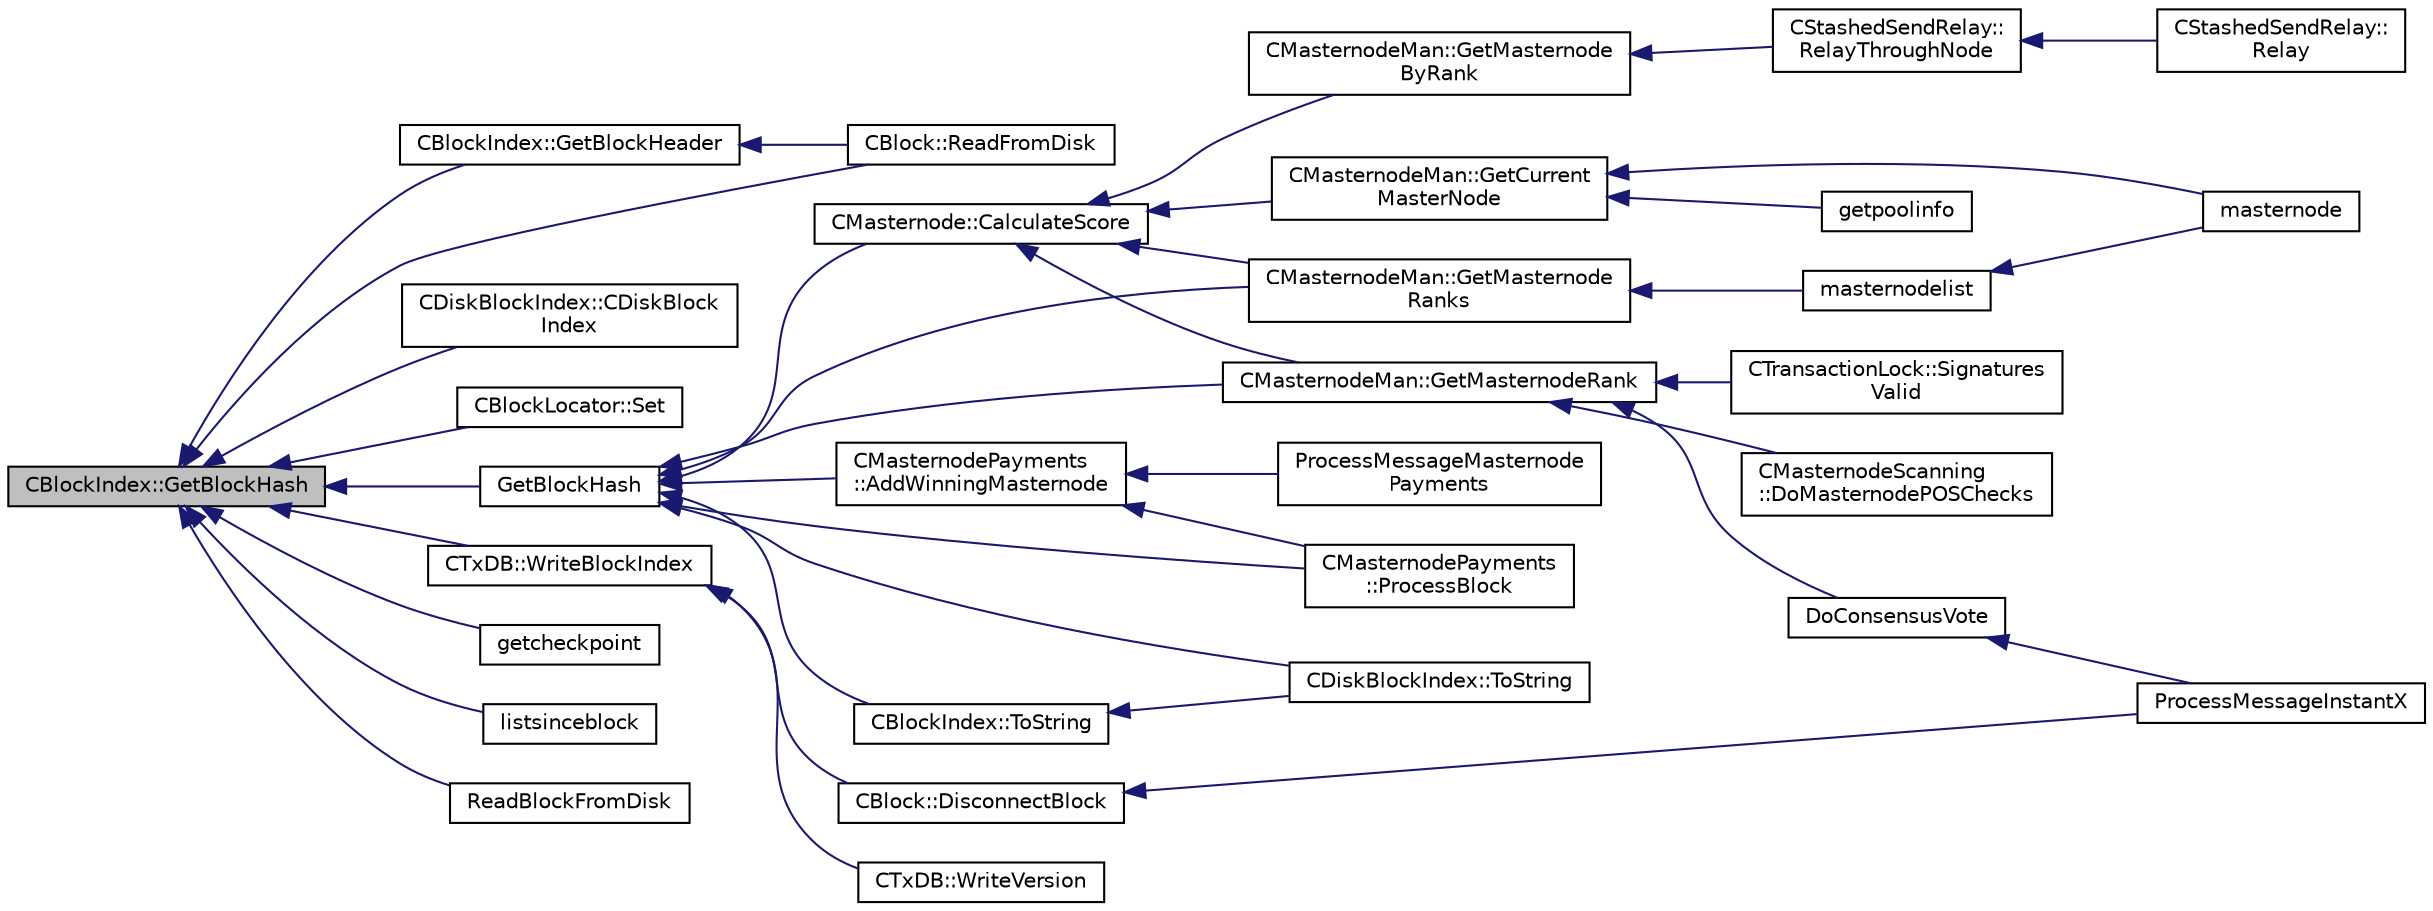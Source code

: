 digraph "CBlockIndex::GetBlockHash"
{
  edge [fontname="Helvetica",fontsize="10",labelfontname="Helvetica",labelfontsize="10"];
  node [fontname="Helvetica",fontsize="10",shape=record];
  rankdir="LR";
  Node10 [label="CBlockIndex::GetBlockHash",height=0.2,width=0.4,color="black", fillcolor="grey75", style="filled", fontcolor="black"];
  Node10 -> Node11 [dir="back",color="midnightblue",fontsize="10",style="solid",fontname="Helvetica"];
  Node11 [label="CBlock::ReadFromDisk",height=0.2,width=0.4,color="black", fillcolor="white", style="filled",URL="$class_c_block.html#ad31bb55c819816d722ebc0980d85cfc7"];
  Node10 -> Node12 [dir="back",color="midnightblue",fontsize="10",style="solid",fontname="Helvetica"];
  Node12 [label="CBlockIndex::GetBlockHeader",height=0.2,width=0.4,color="black", fillcolor="white", style="filled",URL="$class_c_block_index.html#a476a76d3aec550ca8bc0c85450d93246"];
  Node12 -> Node11 [dir="back",color="midnightblue",fontsize="10",style="solid",fontname="Helvetica"];
  Node10 -> Node13 [dir="back",color="midnightblue",fontsize="10",style="solid",fontname="Helvetica"];
  Node13 [label="CDiskBlockIndex::CDiskBlock\lIndex",height=0.2,width=0.4,color="black", fillcolor="white", style="filled",URL="$class_c_disk_block_index.html#a1407006c4526260b57ec2d8b3abc707d"];
  Node10 -> Node14 [dir="back",color="midnightblue",fontsize="10",style="solid",fontname="Helvetica"];
  Node14 [label="CBlockLocator::Set",height=0.2,width=0.4,color="black", fillcolor="white", style="filled",URL="$class_c_block_locator.html#abe0917322a7d29a0e080402694237a7b"];
  Node10 -> Node15 [dir="back",color="midnightblue",fontsize="10",style="solid",fontname="Helvetica"];
  Node15 [label="GetBlockHash",height=0.2,width=0.4,color="black", fillcolor="white", style="filled",URL="$masternode_8h.html#a32f5cbabfc2bd53c2f2daedf122a83cb"];
  Node15 -> Node16 [dir="back",color="midnightblue",fontsize="10",style="solid",fontname="Helvetica"];
  Node16 [label="CBlockIndex::ToString",height=0.2,width=0.4,color="black", fillcolor="white", style="filled",URL="$class_c_block_index.html#a18258e956a4bc77dcccdb0db8f91effe"];
  Node16 -> Node17 [dir="back",color="midnightblue",fontsize="10",style="solid",fontname="Helvetica"];
  Node17 [label="CDiskBlockIndex::ToString",height=0.2,width=0.4,color="black", fillcolor="white", style="filled",URL="$class_c_disk_block_index.html#a347eafa0667f8641f73062b48c217d61"];
  Node15 -> Node17 [dir="back",color="midnightblue",fontsize="10",style="solid",fontname="Helvetica"];
  Node15 -> Node18 [dir="back",color="midnightblue",fontsize="10",style="solid",fontname="Helvetica"];
  Node18 [label="CMasternodePayments\l::AddWinningMasternode",height=0.2,width=0.4,color="black", fillcolor="white", style="filled",URL="$class_c_masternode_payments.html#a0812cd761893ca4fc5b1131fc535115c"];
  Node18 -> Node19 [dir="back",color="midnightblue",fontsize="10",style="solid",fontname="Helvetica"];
  Node19 [label="ProcessMessageMasternode\lPayments",height=0.2,width=0.4,color="black", fillcolor="white", style="filled",URL="$masternode-payments_8h.html#a8c28fb440d8031543d1de309e34c40f2"];
  Node18 -> Node20 [dir="back",color="midnightblue",fontsize="10",style="solid",fontname="Helvetica"];
  Node20 [label="CMasternodePayments\l::ProcessBlock",height=0.2,width=0.4,color="black", fillcolor="white", style="filled",URL="$class_c_masternode_payments.html#aa23dfbc148f10f601e9771bfcffea441"];
  Node15 -> Node20 [dir="back",color="midnightblue",fontsize="10",style="solid",fontname="Helvetica"];
  Node15 -> Node21 [dir="back",color="midnightblue",fontsize="10",style="solid",fontname="Helvetica"];
  Node21 [label="CMasternode::CalculateScore",height=0.2,width=0.4,color="black", fillcolor="white", style="filled",URL="$class_c_masternode.html#a5193b7bca7224b39c455ddd39f0846f3"];
  Node21 -> Node22 [dir="back",color="midnightblue",fontsize="10",style="solid",fontname="Helvetica"];
  Node22 [label="CMasternodeMan::GetCurrent\lMasterNode",height=0.2,width=0.4,color="black", fillcolor="white", style="filled",URL="$class_c_masternode_man.html#a2b3a91870855e8fcb9b2b6e00c35197f"];
  Node22 -> Node23 [dir="back",color="midnightblue",fontsize="10",style="solid",fontname="Helvetica"];
  Node23 [label="getpoolinfo",height=0.2,width=0.4,color="black", fillcolor="white", style="filled",URL="$rpcstashedsend_8cpp.html#aea4471c128eb07bb1b70b4344ac38564"];
  Node22 -> Node24 [dir="back",color="midnightblue",fontsize="10",style="solid",fontname="Helvetica"];
  Node24 [label="masternode",height=0.2,width=0.4,color="black", fillcolor="white", style="filled",URL="$rpcstashedsend_8cpp.html#a30609e443aeb47c29ed0878d16b1b5e1"];
  Node21 -> Node25 [dir="back",color="midnightblue",fontsize="10",style="solid",fontname="Helvetica"];
  Node25 [label="CMasternodeMan::GetMasternodeRank",height=0.2,width=0.4,color="black", fillcolor="white", style="filled",URL="$class_c_masternode_man.html#a41fd522da90284837d5dcb1e2d2e7d7c"];
  Node25 -> Node26 [dir="back",color="midnightblue",fontsize="10",style="solid",fontname="Helvetica"];
  Node26 [label="DoConsensusVote",height=0.2,width=0.4,color="black", fillcolor="white", style="filled",URL="$instantx_8h.html#a0753801d6e6eb2cb230a85a6ba6fd371"];
  Node26 -> Node27 [dir="back",color="midnightblue",fontsize="10",style="solid",fontname="Helvetica"];
  Node27 [label="ProcessMessageInstantX",height=0.2,width=0.4,color="black", fillcolor="white", style="filled",URL="$instantx_8h.html#aa516cb499ead2691d8ab216a499db5d0"];
  Node25 -> Node28 [dir="back",color="midnightblue",fontsize="10",style="solid",fontname="Helvetica"];
  Node28 [label="CTransactionLock::Signatures\lValid",height=0.2,width=0.4,color="black", fillcolor="white", style="filled",URL="$class_c_transaction_lock.html#a71cb6705a8f0bfb4a8453d3b284e3cf7"];
  Node25 -> Node29 [dir="back",color="midnightblue",fontsize="10",style="solid",fontname="Helvetica"];
  Node29 [label="CMasternodeScanning\l::DoMasternodePOSChecks",height=0.2,width=0.4,color="black", fillcolor="white", style="filled",URL="$class_c_masternode_scanning.html#a6bc18fb7508f702e2a2d1c3731342f8f"];
  Node21 -> Node30 [dir="back",color="midnightblue",fontsize="10",style="solid",fontname="Helvetica"];
  Node30 [label="CMasternodeMan::GetMasternode\lRanks",height=0.2,width=0.4,color="black", fillcolor="white", style="filled",URL="$class_c_masternode_man.html#ac06180b4570d5d1b098979c2f59a7a90"];
  Node30 -> Node31 [dir="back",color="midnightblue",fontsize="10",style="solid",fontname="Helvetica"];
  Node31 [label="masternodelist",height=0.2,width=0.4,color="black", fillcolor="white", style="filled",URL="$rpcstashedsend_8cpp.html#a3a7ed7e37f21eb2912afc6e776f7236c"];
  Node31 -> Node24 [dir="back",color="midnightblue",fontsize="10",style="solid",fontname="Helvetica"];
  Node21 -> Node32 [dir="back",color="midnightblue",fontsize="10",style="solid",fontname="Helvetica"];
  Node32 [label="CMasternodeMan::GetMasternode\lByRank",height=0.2,width=0.4,color="black", fillcolor="white", style="filled",URL="$class_c_masternode_man.html#ab32afaad2651c69d2f93c68aee466677"];
  Node32 -> Node33 [dir="back",color="midnightblue",fontsize="10",style="solid",fontname="Helvetica"];
  Node33 [label="CStashedSendRelay::\lRelayThroughNode",height=0.2,width=0.4,color="black", fillcolor="white", style="filled",URL="$class_c_stashed_send_relay.html#a3e759315bdccb63c1810582eeffa080e"];
  Node33 -> Node34 [dir="back",color="midnightblue",fontsize="10",style="solid",fontname="Helvetica"];
  Node34 [label="CStashedSendRelay::\lRelay",height=0.2,width=0.4,color="black", fillcolor="white", style="filled",URL="$class_c_stashed_send_relay.html#a1466672b4c8f26d5cef789ea42388718"];
  Node15 -> Node25 [dir="back",color="midnightblue",fontsize="10",style="solid",fontname="Helvetica"];
  Node15 -> Node30 [dir="back",color="midnightblue",fontsize="10",style="solid",fontname="Helvetica"];
  Node10 -> Node35 [dir="back",color="midnightblue",fontsize="10",style="solid",fontname="Helvetica"];
  Node35 [label="getcheckpoint",height=0.2,width=0.4,color="black", fillcolor="white", style="filled",URL="$rpcblockchain_8cpp.html#a18e0cd566c85cd589c2d687fa06d77e7"];
  Node10 -> Node36 [dir="back",color="midnightblue",fontsize="10",style="solid",fontname="Helvetica"];
  Node36 [label="listsinceblock",height=0.2,width=0.4,color="black", fillcolor="white", style="filled",URL="$rpcwallet_8cpp.html#a53cf4975a89f414ef3bd180f6b4773cd"];
  Node10 -> Node37 [dir="back",color="midnightblue",fontsize="10",style="solid",fontname="Helvetica"];
  Node37 [label="CTxDB::WriteBlockIndex",height=0.2,width=0.4,color="black", fillcolor="white", style="filled",URL="$class_c_tx_d_b.html#a56f170187a609bd747c29b3a4adddd8e"];
  Node37 -> Node38 [dir="back",color="midnightblue",fontsize="10",style="solid",fontname="Helvetica"];
  Node38 [label="CBlock::DisconnectBlock",height=0.2,width=0.4,color="black", fillcolor="white", style="filled",URL="$class_c_block.html#a9532c041d24701a338ea5c91008b72aa"];
  Node38 -> Node27 [dir="back",color="midnightblue",fontsize="10",style="solid",fontname="Helvetica"];
  Node37 -> Node39 [dir="back",color="midnightblue",fontsize="10",style="solid",fontname="Helvetica"];
  Node39 [label="CTxDB::WriteVersion",height=0.2,width=0.4,color="black", fillcolor="white", style="filled",URL="$class_c_tx_d_b.html#aa30dbf235b1c229896097e1eb1ea9520"];
  Node10 -> Node40 [dir="back",color="midnightblue",fontsize="10",style="solid",fontname="Helvetica"];
  Node40 [label="ReadBlockFromDisk",height=0.2,width=0.4,color="black", fillcolor="white", style="filled",URL="$validation_8h.html#aee79e45a0b167f9b312f83a23880cfbc"];
}
